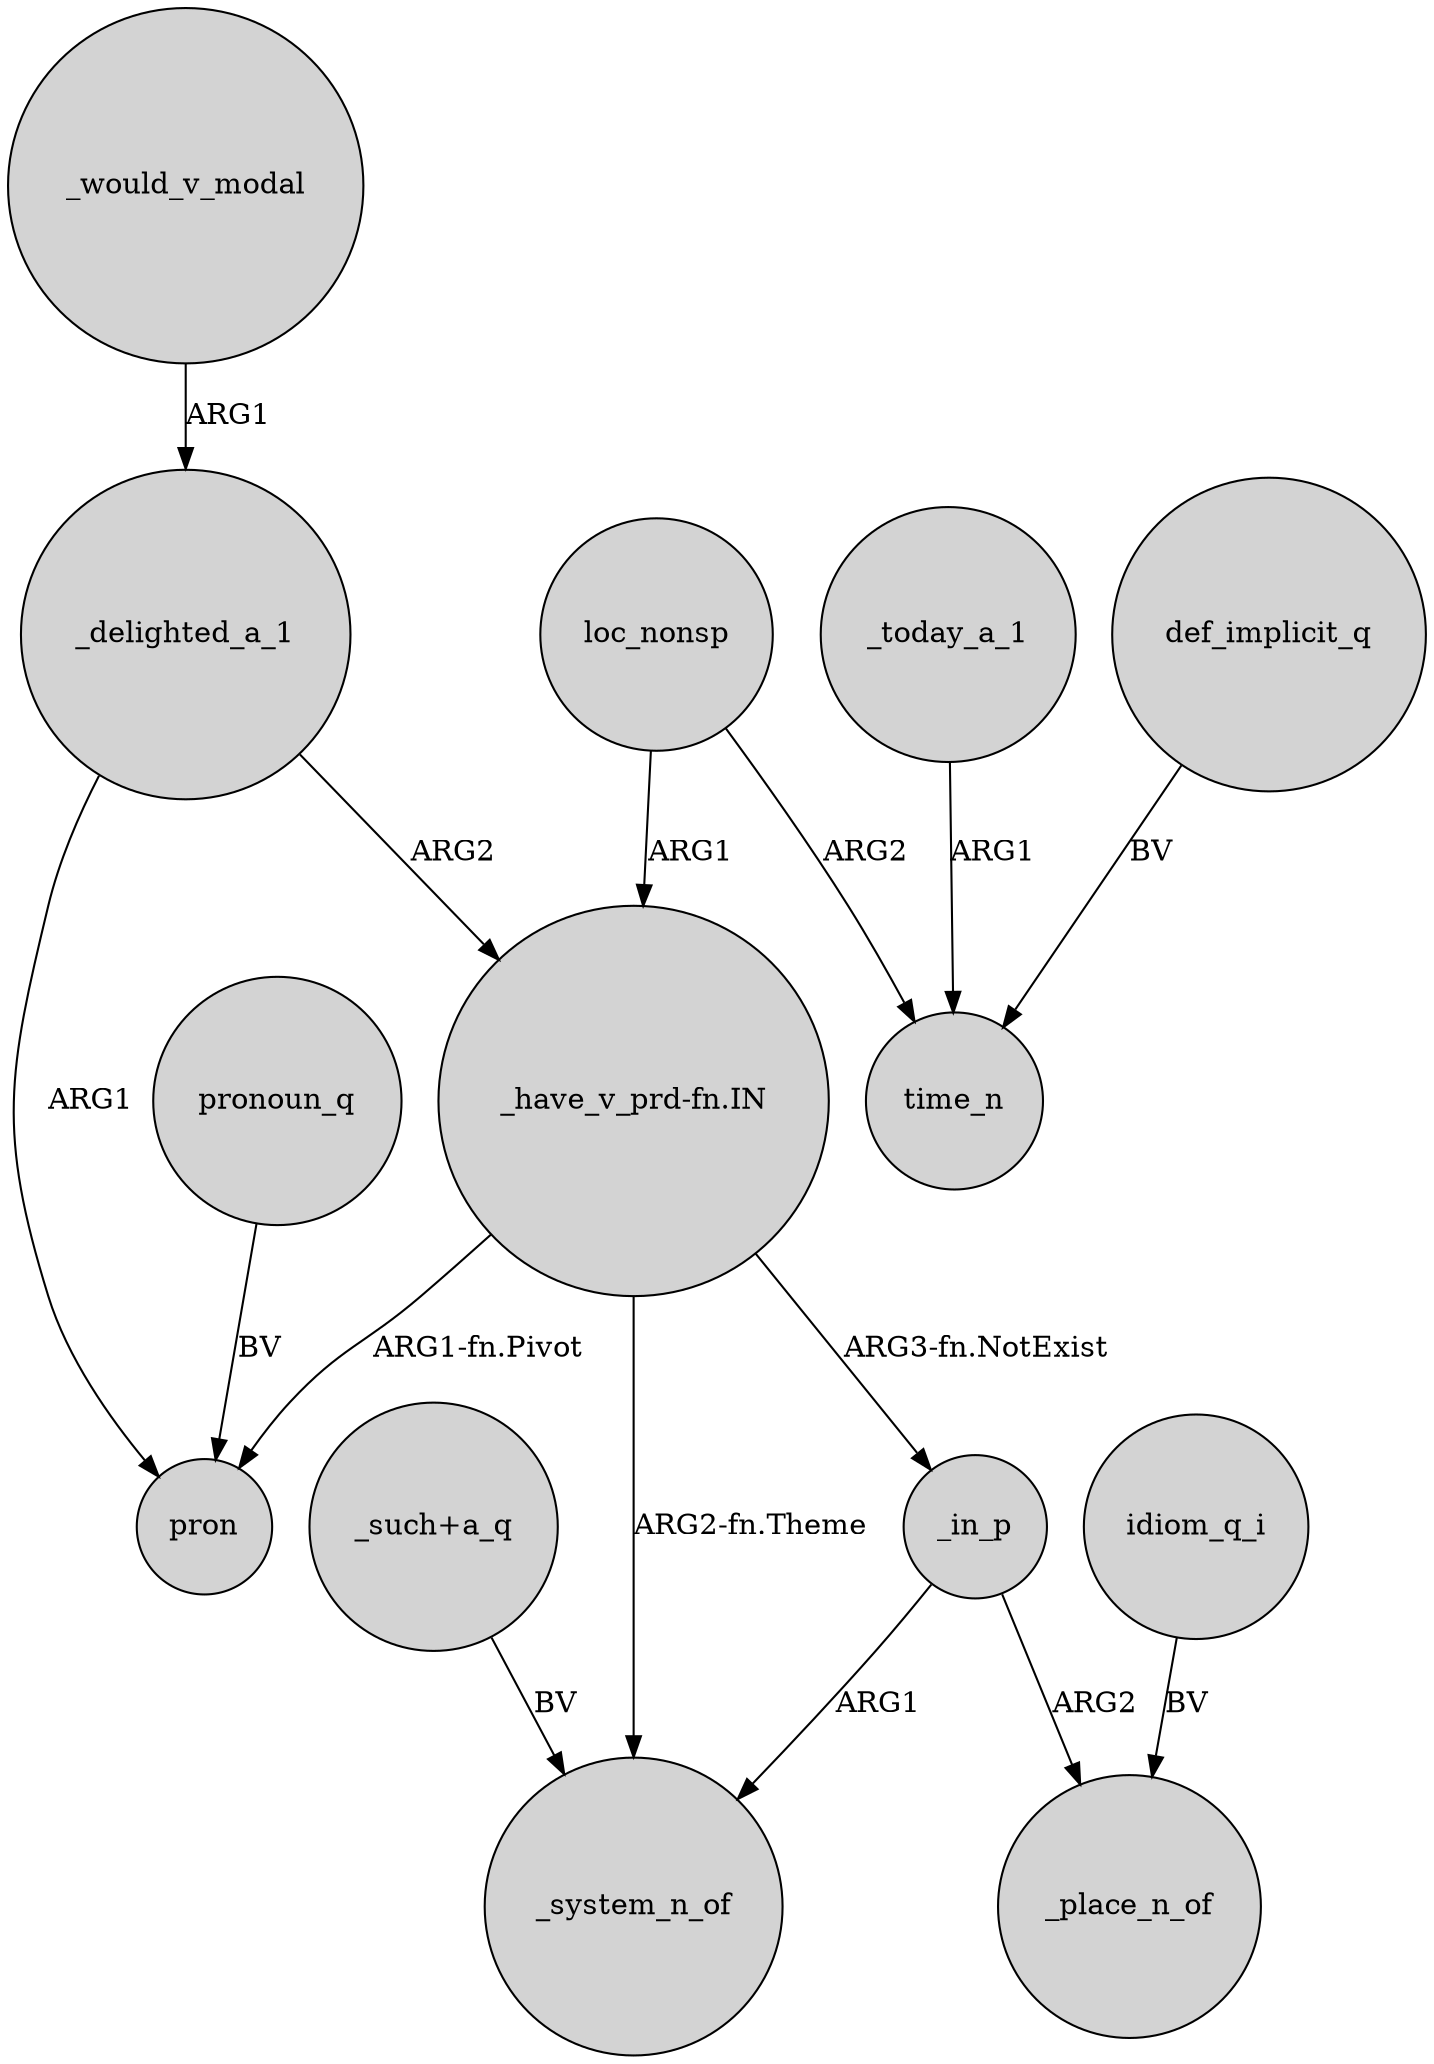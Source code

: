 digraph {
	node [shape=circle style=filled]
	_delighted_a_1 -> "_have_v_prd-fn.IN" [label=ARG2]
	"_have_v_prd-fn.IN" -> _system_n_of [label="ARG2-fn.Theme"]
	"_have_v_prd-fn.IN" -> pron [label="ARG1-fn.Pivot"]
	loc_nonsp -> "_have_v_prd-fn.IN" [label=ARG1]
	_today_a_1 -> time_n [label=ARG1]
	"_such+a_q" -> _system_n_of [label=BV]
	"_have_v_prd-fn.IN" -> _in_p [label="ARG3-fn.NotExist"]
	_in_p -> _place_n_of [label=ARG2]
	loc_nonsp -> time_n [label=ARG2]
	_would_v_modal -> _delighted_a_1 [label=ARG1]
	_in_p -> _system_n_of [label=ARG1]
	_delighted_a_1 -> pron [label=ARG1]
	def_implicit_q -> time_n [label=BV]
	idiom_q_i -> _place_n_of [label=BV]
	pronoun_q -> pron [label=BV]
}
